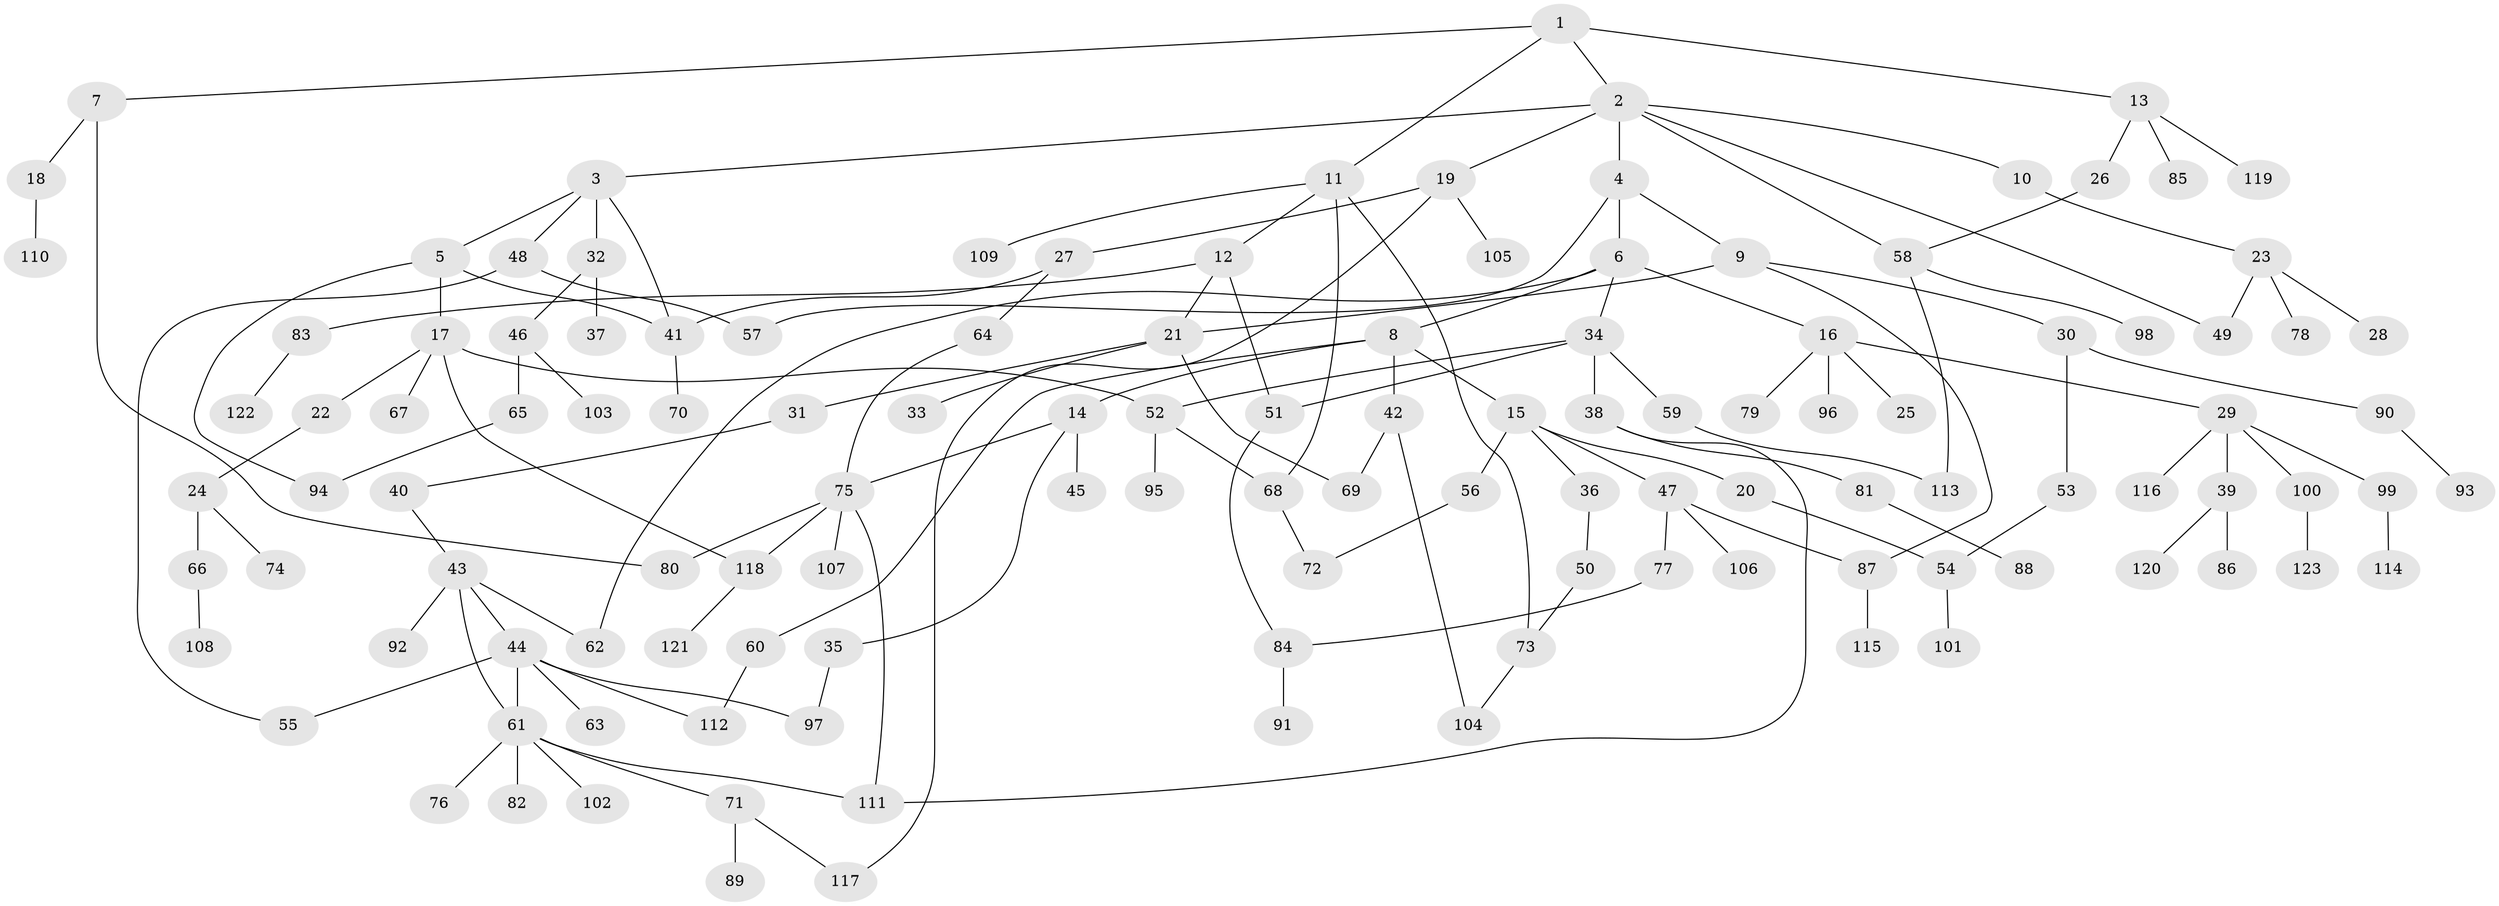 // Generated by graph-tools (version 1.1) at 2025/41/03/09/25 04:41:29]
// undirected, 123 vertices, 151 edges
graph export_dot {
graph [start="1"]
  node [color=gray90,style=filled];
  1;
  2;
  3;
  4;
  5;
  6;
  7;
  8;
  9;
  10;
  11;
  12;
  13;
  14;
  15;
  16;
  17;
  18;
  19;
  20;
  21;
  22;
  23;
  24;
  25;
  26;
  27;
  28;
  29;
  30;
  31;
  32;
  33;
  34;
  35;
  36;
  37;
  38;
  39;
  40;
  41;
  42;
  43;
  44;
  45;
  46;
  47;
  48;
  49;
  50;
  51;
  52;
  53;
  54;
  55;
  56;
  57;
  58;
  59;
  60;
  61;
  62;
  63;
  64;
  65;
  66;
  67;
  68;
  69;
  70;
  71;
  72;
  73;
  74;
  75;
  76;
  77;
  78;
  79;
  80;
  81;
  82;
  83;
  84;
  85;
  86;
  87;
  88;
  89;
  90;
  91;
  92;
  93;
  94;
  95;
  96;
  97;
  98;
  99;
  100;
  101;
  102;
  103;
  104;
  105;
  106;
  107;
  108;
  109;
  110;
  111;
  112;
  113;
  114;
  115;
  116;
  117;
  118;
  119;
  120;
  121;
  122;
  123;
  1 -- 2;
  1 -- 7;
  1 -- 11;
  1 -- 13;
  2 -- 3;
  2 -- 4;
  2 -- 10;
  2 -- 19;
  2 -- 49;
  2 -- 58;
  3 -- 5;
  3 -- 32;
  3 -- 41;
  3 -- 48;
  4 -- 6;
  4 -- 9;
  4 -- 57;
  5 -- 17;
  5 -- 94;
  5 -- 41;
  6 -- 8;
  6 -- 16;
  6 -- 34;
  6 -- 62;
  7 -- 18;
  7 -- 80;
  8 -- 14;
  8 -- 15;
  8 -- 42;
  8 -- 60;
  9 -- 30;
  9 -- 21;
  9 -- 87;
  10 -- 23;
  11 -- 12;
  11 -- 68;
  11 -- 109;
  11 -- 73;
  12 -- 21;
  12 -- 83;
  12 -- 51;
  13 -- 26;
  13 -- 85;
  13 -- 119;
  14 -- 35;
  14 -- 45;
  14 -- 75;
  15 -- 20;
  15 -- 36;
  15 -- 47;
  15 -- 56;
  16 -- 25;
  16 -- 29;
  16 -- 79;
  16 -- 96;
  17 -- 22;
  17 -- 67;
  17 -- 118;
  17 -- 52;
  18 -- 110;
  19 -- 27;
  19 -- 105;
  19 -- 117;
  20 -- 54;
  21 -- 31;
  21 -- 33;
  21 -- 69;
  22 -- 24;
  23 -- 28;
  23 -- 78;
  23 -- 49;
  24 -- 66;
  24 -- 74;
  26 -- 58;
  27 -- 64;
  27 -- 41;
  29 -- 39;
  29 -- 99;
  29 -- 100;
  29 -- 116;
  30 -- 53;
  30 -- 90;
  31 -- 40;
  32 -- 37;
  32 -- 46;
  34 -- 38;
  34 -- 51;
  34 -- 52;
  34 -- 59;
  35 -- 97;
  36 -- 50;
  38 -- 81;
  38 -- 111;
  39 -- 86;
  39 -- 120;
  40 -- 43;
  41 -- 70;
  42 -- 104;
  42 -- 69;
  43 -- 44;
  43 -- 61;
  43 -- 92;
  43 -- 62;
  44 -- 63;
  44 -- 97;
  44 -- 112;
  44 -- 61;
  44 -- 55;
  46 -- 65;
  46 -- 103;
  47 -- 77;
  47 -- 87;
  47 -- 106;
  48 -- 55;
  48 -- 57;
  50 -- 73;
  51 -- 84;
  52 -- 95;
  52 -- 68;
  53 -- 54;
  54 -- 101;
  56 -- 72;
  58 -- 98;
  58 -- 113;
  59 -- 113;
  60 -- 112;
  61 -- 71;
  61 -- 76;
  61 -- 82;
  61 -- 102;
  61 -- 111;
  64 -- 75;
  65 -- 94;
  66 -- 108;
  68 -- 72;
  71 -- 89;
  71 -- 117;
  73 -- 104;
  75 -- 107;
  75 -- 118;
  75 -- 80;
  75 -- 111;
  77 -- 84;
  81 -- 88;
  83 -- 122;
  84 -- 91;
  87 -- 115;
  90 -- 93;
  99 -- 114;
  100 -- 123;
  118 -- 121;
}
